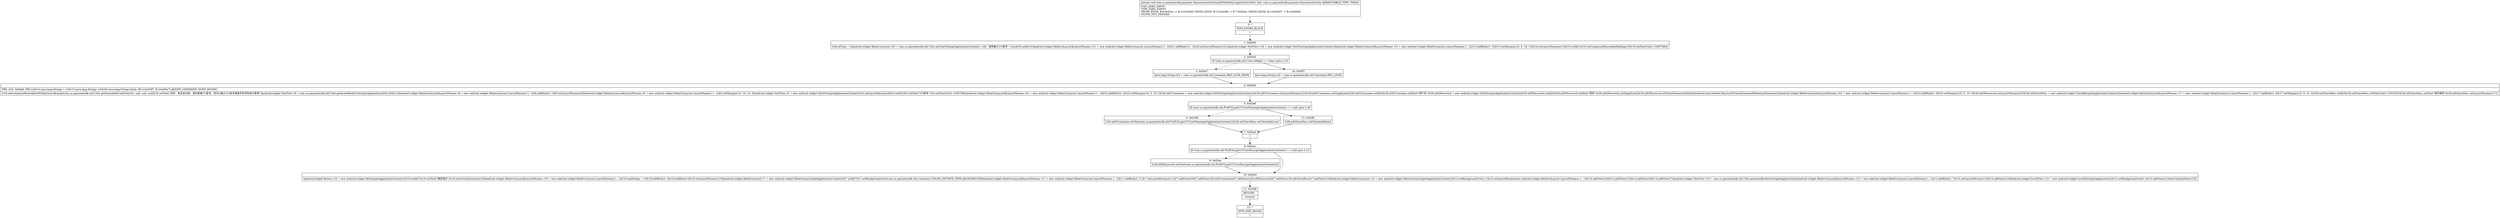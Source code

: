 digraph "CFG forcom.uc.paymentsdk.payment.PaymentsActivity.buildUPointPayLoginView()V" {
Node_0 [shape=record,label="{0\:\ ?|MTH_ENTER_BLOCK\l|l}"];
Node_1 [shape=record,label="{1\:\ 0x0000|lr28.mType = 2landroid.widget.RelativeLayout r20 = com.uc.paymentsdk.util.Utils.initSubTitle(getApplicationContext(), r28, \"请您输入UC帐号\", true)lr20.setId(10)landroid.widget.RelativeLayout$LayoutParams r21 = new android.widget.RelativeLayout.LayoutParams(\-1, \-2)lr21.addRule(10, \-1)lr20.setLayoutParams(r21)landroid.widget.TextView r16 = new android.widget.TextView(getApplicationContext())landroid.widget.RelativeLayout$LayoutParams r15 = new android.widget.RelativeLayout.LayoutParams(\-1, \-2)lr15.addRule(3, 10)lr15.setMargins(10, 5, 10, 10)lr16.setLayoutParams(r15)lr16.setId(1)lr16.setCompoundDrawablePadding(10)lr16.setTextColor(\-13487566)l}"];
Node_2 [shape=record,label="{2\:\ 0x00a5|lif (com.uc.paymentsdk.util.Utils.isHdpi() == false) goto L13l}"];
Node_3 [shape=record,label="{3\:\ 0x00a7|ljava.lang.String r24 = com.uc.paymentsdk.util.Constants.RES_LOCK_HDPIl}"];
Node_4 [shape=record,label="{4\:\ 0x00a9|PHI: r24l  0x00a9: PHI (r24v14 java.lang.String) = (r24v13 java.lang.String), (r24v83 java.lang.String) binds: [B:14:0x03f7, B:3:0x00a7] A[DONT_GENERATE, DONT_INLINE]\l|lr16.setCompoundDrawablesWithIntrinsicBounds(com.uc.paymentsdk.util.Utils.getDrawableFromFile(r24), null, null, null)lr16.setText(\"您好，购买此内容，请先登录UC账号。您可以输入UC帐号或者手机号码进行登录\")landroid.widget.TextView r9 = com.uc.paymentsdk.util.Utils.generateBorderView(getApplication())lr9.setId(11)landroid.widget.RelativeLayout$LayoutParams r8 = new android.widget.RelativeLayout.LayoutParams(\-1, 1)lr8.addRule(3, 1)lr9.setLayoutParams(r8)landroid.widget.RelativeLayout$LayoutParams r6 = new android.widget.RelativeLayout.LayoutParams(\-1, \-2)lr6.setMargins(10, 10, 10, 5)landroid.widget.TextView r5 = new android.widget.TextView(getApplicationContext())lr5.setLayoutParams(r6)lr5.setId(2)lr5.setText(\"UC账号:\")lr5.setTextColor(\-13487566)landroid.widget.RelativeLayout$LayoutParams r22 = new android.widget.RelativeLayout.LayoutParams(\-1, \-2)lr22.addRule(3, 2)lr22.setMargins(10, 5, 10, 5)lr28.mEtUsername = new android.widget.EditText(getApplicationContext())lr28.mEtUsername.setLayoutParams(r22)lr28.mEtUsername.setSingleLine()lr28.mEtUsername.setId(3)lr28.mEtUsername.setHint(\"用户名\")lr28.mEtPassword = new android.widget.EditText(getApplicationContext())lr28.mEtPassword.setId(4)lr28.mEtPassword.setHint(\"密码\")lr28.mEtPassword.setSingleLine()lr28.mEtPassword.setTransformationMethod(android.text.method.PasswordTransformationMethod.getInstance())landroid.widget.RelativeLayout$LayoutParams r23 = new android.widget.RelativeLayout.LayoutParams(\-1, \-2)lr23.addRule(3, 3)lr23.setMargins(10, 5, 10, 5)lr28.mEtPassword.setLayoutParams(r23)lr28.mEtSavePass = new android.widget.CheckBox(getApplicationContext())landroid.widget.RelativeLayout$LayoutParams r17 = new android.widget.RelativeLayout.LayoutParams(\-1, \-2)lr17.addRule(3, 4)lr17.setMargins(10, 5, 10, 5)lr28.mEtSavePass.setId(5)lr28.mEtSavePass.setTextColor(\-12303292)lr28.mEtSavePass.setText(\"保存密码\")lr28.mEtSavePass.setLayoutParams(r17)l}"];
Node_5 [shape=record,label="{5\:\ 0x0286|lif (com.uc.paymentsdk.util.PrefUtil.getUCUserName(getApplicationContext()) == null) goto L14l}"];
Node_6 [shape=record,label="{6\:\ 0x0288|lr28.mEtUsername.setText(com.uc.paymentsdk.util.PrefUtil.getUCUserName(getApplicationContext()))lr28.mEtSavePass.setChecked(true)l}"];
Node_7 [shape=record,label="{7\:\ 0x02a4|l}"];
Node_8 [shape=record,label="{8\:\ 0x02ac|lif (com.uc.paymentsdk.util.PrefUtil.getUCUserPass(getApplicationContext()) == null) goto L11l}"];
Node_9 [shape=record,label="{9\:\ 0x02ae|lr28.mEtPassword.setText(com.uc.paymentsdk.util.PrefUtil.getUCUserPass(getApplicationContext()))l}"];
Node_10 [shape=record,label="{10\:\ 0x02bf|landroid.widget.Button r18 = new android.widget.Button(getApplicationContext())lr18.setId(7)lr18.setText(\"确定购买\")lr18.setOnClickListener(r28)landroid.widget.RelativeLayout$LayoutParams r19 = new android.widget.RelativeLayout.LayoutParams(\-1, \-2)lr19.topMargin = 10lr19.addRule(3, 5)lr19.addRule(14)lr18.setLayoutParams(r19)landroid.widget.RelativeLayout r7 = new android.widget.RelativeLayout(getApplicationContext())lr7.setId(7)lr7.setBackgroundColor(com.uc.paymentsdk.util.Constants.COLOR_LISTVIEW_ITEM_BACKGROUND)landroid.widget.RelativeLayout$LayoutParams r11 = new android.widget.RelativeLayout.LayoutParams(\-1, \-2)lr11.addRule(3, 11)lr7.setLayoutParams(r11)lr7.addView(r5)lr7.addView(r28.mEtUsername)lr7.addView(r28.mEtPassword)lr7.addView(r28.mEtSavePass)lr7.addView(r18)landroid.widget.RelativeLayout r14 = new android.widget.RelativeLayout(getApplicationContext())lr14.setBackgroundColor(\-1)lr14.setLayoutParams(new android.widget.RelativeLayout.LayoutParams(\-1, \-1))lr14.addView(r20)lr14.addView(r16)lr14.addView(r9)lr14.addView(r7)landroid.widget.TextView r10 = com.uc.paymentsdk.util.Utils.generateBorderView(getApplication())landroid.widget.RelativeLayout$LayoutParams r12 = new android.widget.RelativeLayout.LayoutParams(\-1, 1)lr12.addRule(3, 7)lr10.setLayoutParams(r12)lr14.addView(r10)landroid.widget.ScrollView r13 = new android.widget.ScrollView(getApplication())lr13.setBackgroundColor(\-1)lr13.addView(r14)lsetContentView(r13)l}"];
Node_11 [shape=record,label="{11\:\ 0x03f6|RETURN\l|lreturnl}"];
Node_12 [shape=record,label="{12\:\ ?|MTH_EXIT_BLOCK\l|l}"];
Node_13 [shape=record,label="{13\:\ 0x03fb|lr28.mEtSavePass.setChecked(false)l}"];
Node_14 [shape=record,label="{14\:\ 0x03f7|ljava.lang.String r24 = com.uc.paymentsdk.util.Constants.RES_LOCKl}"];
MethodNode[shape=record,label="{private void com.uc.paymentsdk.payment.PaymentsActivity.buildUPointPayLoginView((r28v0 'this' com.uc.paymentsdk.payment.PaymentsActivity A[IMMUTABLE_TYPE, THIS]))  | USE_LINES_HINTS\lTYPE_VARS: EMPTY\lCROSS_EDGE: B:8:0x02ac \-\> B:10:0x02bf, CROSS_EDGE: B:13:0x03fb \-\> B:7:0x02a4, CROSS_EDGE: B:14:0x03f7 \-\> B:4:0x00a9\lINLINE_NOT_NEEDED\l}"];
MethodNode -> Node_0;
Node_0 -> Node_1;
Node_1 -> Node_2;
Node_2 -> Node_3[style=dashed];
Node_2 -> Node_14;
Node_3 -> Node_4;
Node_4 -> Node_5;
Node_5 -> Node_6[style=dashed];
Node_5 -> Node_13;
Node_6 -> Node_7;
Node_7 -> Node_8;
Node_8 -> Node_9[style=dashed];
Node_8 -> Node_10;
Node_9 -> Node_10;
Node_10 -> Node_11;
Node_11 -> Node_12;
Node_13 -> Node_7;
Node_14 -> Node_4;
}

